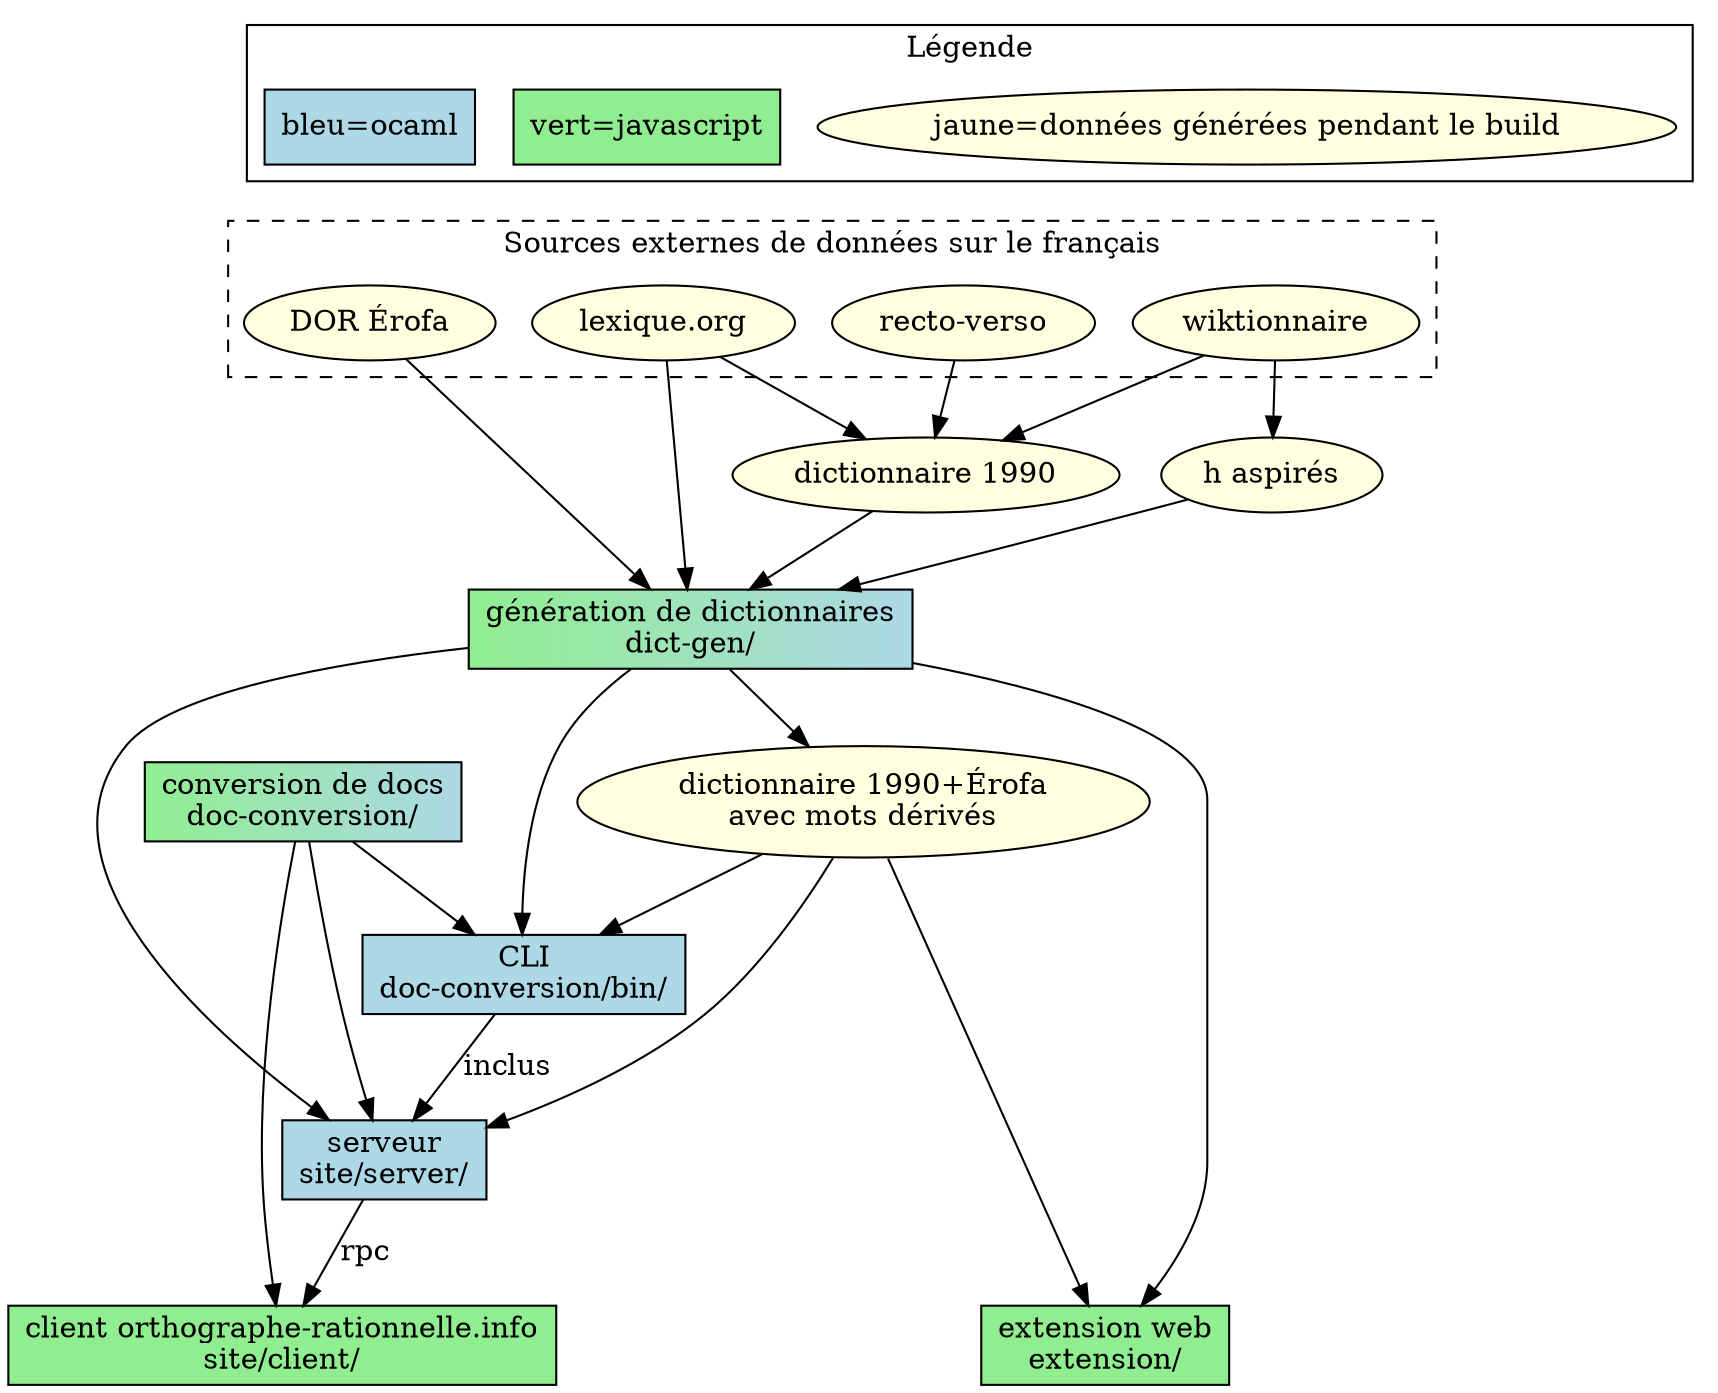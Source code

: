 digraph {
    subgraph cluster_legend {
        label="Légende"
        rank=same;
        zz[label="jaune=données générées pendant le build" style=filled fillcolor="lightyellow"];
        zz2[label="vert=javascript" shape=box style=filled fillcolor="lightgreen"];
        zz3[label="bleu=ocaml" shape=box style=filled fillcolor="lightblue"];
    }
    subgraph cluster_inputs {
        label="Sources externes de données sur le français";
        style=dashed;
        rank=same;
        "recto-verso"[URL="https://uclouvain.be/recto-verso/essaie-recto.html" style=filled fillcolor=lightyellow];
        lexique[label="lexique.org" URL="http://lexique.org" style=filled fillcolor=lightyellow];
        wiktionnaire[label="wiktionnaire" URL="https://fr.wiktionary.org/" style=filled fillcolor=lightyellow];
        "DOR Érofa"[URL="https://gitlab.com/erofa/coorte/-/blob/main/DOR/DOR.csv" style=filled fillcolor=lightyellow];
        zz3->"DOR Érofa"[style=invis];
    }
    "h aspirés"[style=filled fillcolor=lightyellow];
    "dictionnaire 1990"[style=filled fillcolor=lightyellow];
    dicterofa[style=filled fillcolor=lightyellow label="dictionnaire 1990+Érofa\navec mots dérivés"];
    conv[label="conversion de docs\ndoc-conversion/" shape=box style=filled fillcolor="lightgreen:lightblue"];
    dictgen[label="génération de dictionnaires\ndict-gen/" shape=box style=filled fillcolor="lightgreen:lightblue"];
    cli[label="CLI\ndoc-conversion/bin/" shape=box style=filled fillcolor="lightblue"];
    serveur[label="serveur\nsite/server/" shape=box style=filled fillcolor="lightblue"];
    subgraph outputs {
        rank=same;
        webextension[label="extension web\nextension/" URL="https://addons.mozilla.org/fr/firefox/addon/orthographe-rationnelle/" shape=box style=filled fillcolor="lightgreen"];
        client[label="client orthographe-rationnelle.info\nsite/client/" URL="https://orthographe-rationnelle.info" shape=box style=filled fillcolor="lightgreen"];
    }


    wiktionnaire -> "h aspirés";

    { wiktionnaire "recto-verso" lexique } -> "dictionnaire 1990";

    { "dictionnaire 1990" "DOR Érofa" lexique "h aspirés" } -> dictgen;
    dictgen -> dicterofa;

    dictgen -> webextension;
    dicterofa -> { webextension cli serveur };

    conv -> { serveur cli };
    dictgen -> { serveur cli };
    cli -> serveur [label=inclus];
    conv -> client;
    serveur -> client [label=rpc];
}
